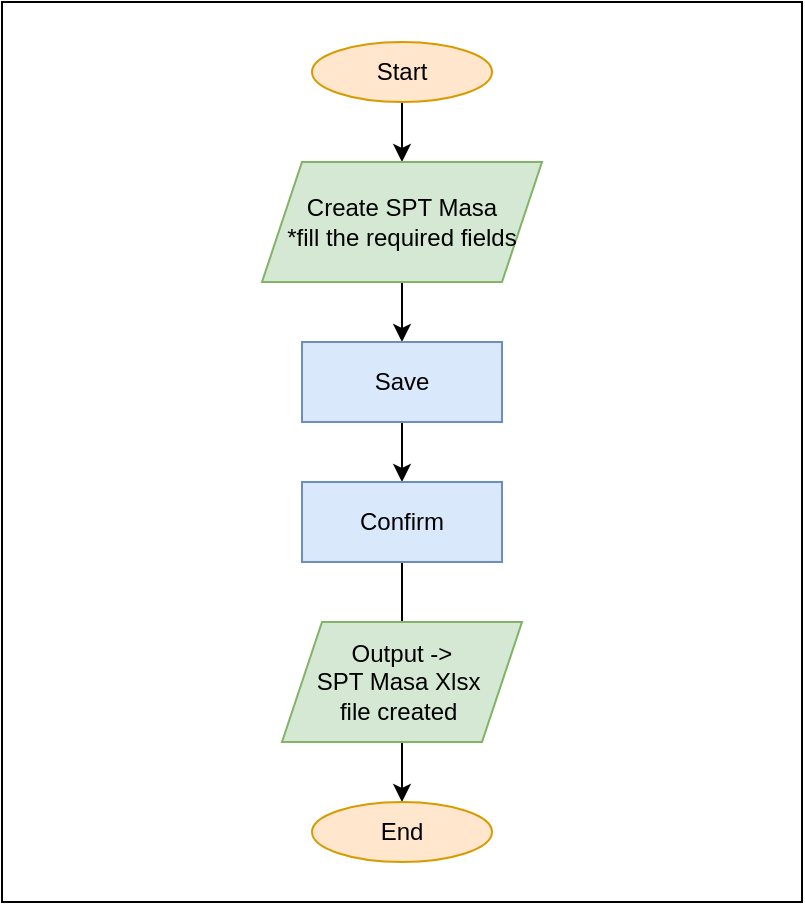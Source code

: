 <mxfile version="20.8.11" type="github">
  <diagram name="Page-1" id="A7Ttd5ZNTIksyudVrqre">
    <mxGraphModel dx="794" dy="405" grid="1" gridSize="10" guides="1" tooltips="1" connect="1" arrows="1" fold="1" page="1" pageScale="1" pageWidth="850" pageHeight="1100" math="0" shadow="0">
      <root>
        <mxCell id="0" />
        <mxCell id="1" parent="0" />
        <mxCell id="g9-vL5K1jff-xqQ-eDzK-3" value="" style="edgeStyle=orthogonalEdgeStyle;rounded=0;orthogonalLoop=1;jettySize=auto;html=1;" edge="1" parent="1" source="g9-vL5K1jff-xqQ-eDzK-1" target="g9-vL5K1jff-xqQ-eDzK-2">
          <mxGeometry relative="1" as="geometry" />
        </mxCell>
        <mxCell id="g9-vL5K1jff-xqQ-eDzK-1" value="Start" style="ellipse;whiteSpace=wrap;html=1;fillColor=#ffe6cc;strokeColor=#d79b00;" vertex="1" parent="1">
          <mxGeometry x="365" y="220" width="90" height="30" as="geometry" />
        </mxCell>
        <mxCell id="g9-vL5K1jff-xqQ-eDzK-9" value="" style="edgeStyle=orthogonalEdgeStyle;rounded=0;orthogonalLoop=1;jettySize=auto;html=1;" edge="1" parent="1" source="g9-vL5K1jff-xqQ-eDzK-2" target="g9-vL5K1jff-xqQ-eDzK-4">
          <mxGeometry relative="1" as="geometry" />
        </mxCell>
        <mxCell id="g9-vL5K1jff-xqQ-eDzK-2" value="Create SPT Masa&lt;br&gt;*fill the required fields" style="shape=parallelogram;perimeter=parallelogramPerimeter;whiteSpace=wrap;html=1;fixedSize=1;fillColor=#d5e8d4;strokeColor=#82b366;" vertex="1" parent="1">
          <mxGeometry x="340" y="280" width="140" height="60" as="geometry" />
        </mxCell>
        <mxCell id="g9-vL5K1jff-xqQ-eDzK-6" value="" style="edgeStyle=orthogonalEdgeStyle;rounded=0;orthogonalLoop=1;jettySize=auto;html=1;" edge="1" parent="1" source="g9-vL5K1jff-xqQ-eDzK-4" target="g9-vL5K1jff-xqQ-eDzK-5">
          <mxGeometry relative="1" as="geometry" />
        </mxCell>
        <mxCell id="g9-vL5K1jff-xqQ-eDzK-4" value="Save" style="rounded=0;whiteSpace=wrap;html=1;fillColor=#dae8fc;strokeColor=#6c8ebf;" vertex="1" parent="1">
          <mxGeometry x="360" y="370" width="100" height="40" as="geometry" />
        </mxCell>
        <mxCell id="g9-vL5K1jff-xqQ-eDzK-8" value="" style="edgeStyle=orthogonalEdgeStyle;rounded=0;orthogonalLoop=1;jettySize=auto;html=1;" edge="1" parent="1" source="g9-vL5K1jff-xqQ-eDzK-5">
          <mxGeometry relative="1" as="geometry">
            <mxPoint x="410" y="550" as="targetPoint" />
          </mxGeometry>
        </mxCell>
        <mxCell id="g9-vL5K1jff-xqQ-eDzK-5" value="Confirm" style="rounded=0;whiteSpace=wrap;html=1;fillColor=#dae8fc;strokeColor=#6c8ebf;" vertex="1" parent="1">
          <mxGeometry x="360" y="440" width="100" height="40" as="geometry" />
        </mxCell>
        <mxCell id="g9-vL5K1jff-xqQ-eDzK-12" value="" style="edgeStyle=orthogonalEdgeStyle;rounded=0;orthogonalLoop=1;jettySize=auto;html=1;" edge="1" parent="1" source="g9-vL5K1jff-xqQ-eDzK-10" target="g9-vL5K1jff-xqQ-eDzK-11">
          <mxGeometry relative="1" as="geometry" />
        </mxCell>
        <mxCell id="g9-vL5K1jff-xqQ-eDzK-10" value="Output -&amp;gt;&lt;br&gt;SPT Masa Xlsx&amp;nbsp;&lt;br&gt;file created&amp;nbsp;" style="shape=parallelogram;perimeter=parallelogramPerimeter;whiteSpace=wrap;html=1;fixedSize=1;fillColor=#d5e8d4;strokeColor=#82b366;" vertex="1" parent="1">
          <mxGeometry x="350" y="510" width="120" height="60" as="geometry" />
        </mxCell>
        <mxCell id="g9-vL5K1jff-xqQ-eDzK-11" value="End" style="ellipse;whiteSpace=wrap;html=1;fillColor=#ffe6cc;strokeColor=#d79b00;" vertex="1" parent="1">
          <mxGeometry x="365" y="600" width="90" height="30" as="geometry" />
        </mxCell>
        <mxCell id="g9-vL5K1jff-xqQ-eDzK-13" value="" style="rounded=0;whiteSpace=wrap;html=1;fillColor=none;" vertex="1" parent="1">
          <mxGeometry x="210" y="200" width="400" height="450" as="geometry" />
        </mxCell>
      </root>
    </mxGraphModel>
  </diagram>
</mxfile>
